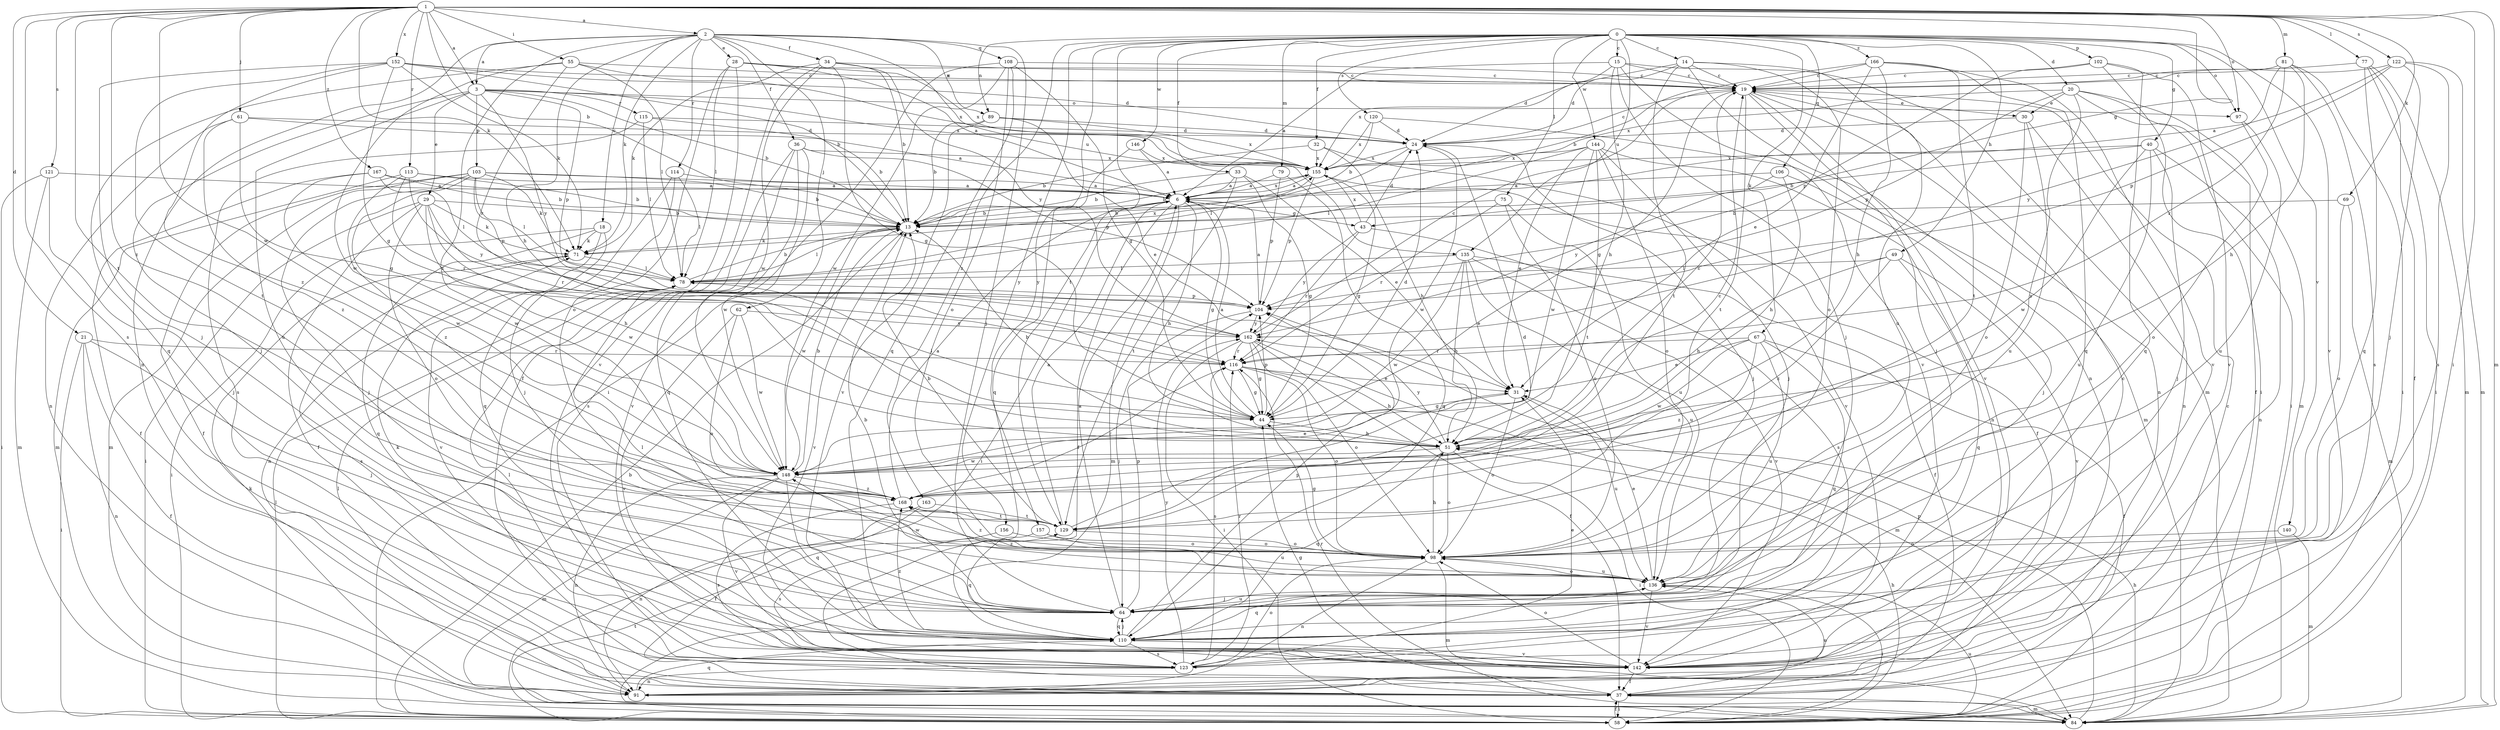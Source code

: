 strict digraph  {
0;
1;
2;
3;
6;
13;
14;
15;
18;
19;
20;
21;
24;
28;
29;
30;
31;
32;
33;
34;
36;
37;
40;
43;
44;
49;
51;
55;
58;
61;
62;
64;
67;
69;
71;
75;
77;
78;
79;
81;
84;
89;
91;
97;
98;
102;
103;
104;
106;
108;
110;
113;
114;
115;
116;
120;
121;
122;
123;
129;
135;
136;
140;
142;
144;
146;
148;
152;
155;
156;
157;
162;
163;
166;
167;
168;
0 -> 14  [label=c];
0 -> 15  [label=c];
0 -> 20  [label=d];
0 -> 32  [label=f];
0 -> 33  [label=f];
0 -> 40  [label=g];
0 -> 49  [label=h];
0 -> 67  [label=k];
0 -> 75  [label=l];
0 -> 79  [label=m];
0 -> 89  [label=n];
0 -> 97  [label=o];
0 -> 102  [label=p];
0 -> 106  [label=q];
0 -> 120  [label=s];
0 -> 129  [label=t];
0 -> 135  [label=u];
0 -> 140  [label=v];
0 -> 142  [label=v];
0 -> 144  [label=w];
0 -> 146  [label=w];
0 -> 156  [label=y];
0 -> 157  [label=y];
0 -> 163  [label=z];
0 -> 166  [label=z];
1 -> 2  [label=a];
1 -> 3  [label=a];
1 -> 13  [label=b];
1 -> 21  [label=d];
1 -> 43  [label=g];
1 -> 55  [label=i];
1 -> 58  [label=i];
1 -> 61  [label=j];
1 -> 69  [label=k];
1 -> 71  [label=k];
1 -> 77  [label=l];
1 -> 81  [label=m];
1 -> 84  [label=m];
1 -> 97  [label=o];
1 -> 113  [label=r];
1 -> 121  [label=s];
1 -> 122  [label=s];
1 -> 123  [label=s];
1 -> 129  [label=t];
1 -> 148  [label=w];
1 -> 152  [label=x];
1 -> 167  [label=z];
1 -> 168  [label=z];
2 -> 3  [label=a];
2 -> 18  [label=c];
2 -> 28  [label=e];
2 -> 34  [label=f];
2 -> 36  [label=f];
2 -> 51  [label=h];
2 -> 62  [label=j];
2 -> 64  [label=j];
2 -> 71  [label=k];
2 -> 89  [label=n];
2 -> 91  [label=n];
2 -> 108  [label=q];
2 -> 114  [label=r];
2 -> 135  [label=u];
2 -> 168  [label=z];
3 -> 13  [label=b];
3 -> 29  [label=e];
3 -> 64  [label=j];
3 -> 97  [label=o];
3 -> 103  [label=p];
3 -> 104  [label=p];
3 -> 115  [label=r];
3 -> 136  [label=u];
3 -> 155  [label=x];
3 -> 162  [label=y];
6 -> 13  [label=b];
6 -> 37  [label=f];
6 -> 43  [label=g];
6 -> 44  [label=g];
6 -> 51  [label=h];
6 -> 58  [label=i];
6 -> 84  [label=m];
6 -> 155  [label=x];
13 -> 71  [label=k];
13 -> 78  [label=l];
13 -> 142  [label=v];
13 -> 148  [label=w];
14 -> 19  [label=c];
14 -> 24  [label=d];
14 -> 91  [label=n];
14 -> 98  [label=o];
14 -> 129  [label=t];
14 -> 136  [label=u];
14 -> 155  [label=x];
15 -> 6  [label=a];
15 -> 19  [label=c];
15 -> 24  [label=d];
15 -> 51  [label=h];
15 -> 64  [label=j];
15 -> 84  [label=m];
15 -> 142  [label=v];
18 -> 58  [label=i];
18 -> 71  [label=k];
18 -> 91  [label=n];
18 -> 110  [label=q];
18 -> 142  [label=v];
19 -> 30  [label=e];
19 -> 44  [label=g];
19 -> 64  [label=j];
19 -> 91  [label=n];
19 -> 129  [label=t];
19 -> 142  [label=v];
20 -> 30  [label=e];
20 -> 37  [label=f];
20 -> 58  [label=i];
20 -> 84  [label=m];
20 -> 104  [label=p];
20 -> 155  [label=x];
20 -> 168  [label=z];
21 -> 37  [label=f];
21 -> 58  [label=i];
21 -> 64  [label=j];
21 -> 91  [label=n];
21 -> 116  [label=r];
24 -> 19  [label=c];
24 -> 64  [label=j];
24 -> 78  [label=l];
24 -> 148  [label=w];
24 -> 155  [label=x];
28 -> 6  [label=a];
28 -> 19  [label=c];
28 -> 37  [label=f];
28 -> 78  [label=l];
28 -> 98  [label=o];
28 -> 155  [label=x];
29 -> 13  [label=b];
29 -> 37  [label=f];
29 -> 51  [label=h];
29 -> 58  [label=i];
29 -> 71  [label=k];
29 -> 98  [label=o];
29 -> 116  [label=r];
29 -> 148  [label=w];
30 -> 24  [label=d];
30 -> 91  [label=n];
30 -> 98  [label=o];
30 -> 136  [label=u];
31 -> 44  [label=g];
31 -> 98  [label=o];
31 -> 136  [label=u];
32 -> 13  [label=b];
32 -> 51  [label=h];
32 -> 142  [label=v];
32 -> 155  [label=x];
33 -> 6  [label=a];
33 -> 13  [label=b];
33 -> 31  [label=e];
33 -> 44  [label=g];
33 -> 129  [label=t];
34 -> 13  [label=b];
34 -> 19  [label=c];
34 -> 44  [label=g];
34 -> 71  [label=k];
34 -> 142  [label=v];
34 -> 148  [label=w];
34 -> 162  [label=y];
36 -> 104  [label=p];
36 -> 110  [label=q];
36 -> 123  [label=s];
36 -> 142  [label=v];
36 -> 148  [label=w];
36 -> 155  [label=x];
37 -> 44  [label=g];
37 -> 58  [label=i];
37 -> 84  [label=m];
37 -> 136  [label=u];
40 -> 13  [label=b];
40 -> 64  [label=j];
40 -> 91  [label=n];
40 -> 136  [label=u];
40 -> 148  [label=w];
40 -> 155  [label=x];
43 -> 24  [label=d];
43 -> 116  [label=r];
43 -> 123  [label=s];
43 -> 155  [label=x];
43 -> 162  [label=y];
44 -> 6  [label=a];
44 -> 24  [label=d];
44 -> 51  [label=h];
44 -> 78  [label=l];
44 -> 104  [label=p];
49 -> 51  [label=h];
49 -> 78  [label=l];
49 -> 110  [label=q];
49 -> 142  [label=v];
49 -> 168  [label=z];
51 -> 13  [label=b];
51 -> 19  [label=c];
51 -> 58  [label=i];
51 -> 98  [label=o];
51 -> 110  [label=q];
51 -> 148  [label=w];
51 -> 162  [label=y];
55 -> 19  [label=c];
55 -> 78  [label=l];
55 -> 110  [label=q];
55 -> 116  [label=r];
55 -> 148  [label=w];
55 -> 155  [label=x];
58 -> 13  [label=b];
58 -> 19  [label=c];
58 -> 37  [label=f];
58 -> 51  [label=h];
58 -> 78  [label=l];
58 -> 129  [label=t];
58 -> 136  [label=u];
61 -> 6  [label=a];
61 -> 24  [label=d];
61 -> 44  [label=g];
61 -> 91  [label=n];
61 -> 168  [label=z];
62 -> 98  [label=o];
62 -> 142  [label=v];
62 -> 148  [label=w];
62 -> 162  [label=y];
64 -> 6  [label=a];
64 -> 13  [label=b];
64 -> 78  [label=l];
64 -> 104  [label=p];
64 -> 110  [label=q];
64 -> 136  [label=u];
67 -> 31  [label=e];
67 -> 37  [label=f];
67 -> 110  [label=q];
67 -> 116  [label=r];
67 -> 136  [label=u];
67 -> 148  [label=w];
67 -> 168  [label=z];
69 -> 13  [label=b];
69 -> 84  [label=m];
69 -> 98  [label=o];
71 -> 78  [label=l];
71 -> 123  [label=s];
71 -> 155  [label=x];
75 -> 13  [label=b];
75 -> 98  [label=o];
75 -> 116  [label=r];
75 -> 136  [label=u];
77 -> 19  [label=c];
77 -> 37  [label=f];
77 -> 58  [label=i];
77 -> 84  [label=m];
77 -> 110  [label=q];
78 -> 13  [label=b];
78 -> 104  [label=p];
79 -> 6  [label=a];
79 -> 104  [label=p];
79 -> 110  [label=q];
81 -> 19  [label=c];
81 -> 51  [label=h];
81 -> 58  [label=i];
81 -> 116  [label=r];
81 -> 123  [label=s];
81 -> 162  [label=y];
84 -> 51  [label=h];
84 -> 71  [label=k];
84 -> 104  [label=p];
84 -> 116  [label=r];
89 -> 13  [label=b];
89 -> 24  [label=d];
89 -> 31  [label=e];
89 -> 142  [label=v];
89 -> 155  [label=x];
91 -> 78  [label=l];
91 -> 110  [label=q];
97 -> 98  [label=o];
97 -> 136  [label=u];
98 -> 44  [label=g];
98 -> 51  [label=h];
98 -> 84  [label=m];
98 -> 91  [label=n];
98 -> 136  [label=u];
98 -> 168  [label=z];
102 -> 19  [label=c];
102 -> 58  [label=i];
102 -> 104  [label=p];
102 -> 110  [label=q];
102 -> 142  [label=v];
103 -> 6  [label=a];
103 -> 13  [label=b];
103 -> 37  [label=f];
103 -> 64  [label=j];
103 -> 71  [label=k];
103 -> 78  [label=l];
103 -> 84  [label=m];
103 -> 104  [label=p];
103 -> 148  [label=w];
104 -> 6  [label=a];
104 -> 64  [label=j];
104 -> 162  [label=y];
106 -> 6  [label=a];
106 -> 51  [label=h];
106 -> 64  [label=j];
106 -> 162  [label=y];
108 -> 19  [label=c];
108 -> 44  [label=g];
108 -> 58  [label=i];
108 -> 98  [label=o];
108 -> 110  [label=q];
108 -> 148  [label=w];
110 -> 64  [label=j];
110 -> 71  [label=k];
110 -> 104  [label=p];
110 -> 123  [label=s];
110 -> 142  [label=v];
110 -> 168  [label=z];
113 -> 6  [label=a];
113 -> 13  [label=b];
113 -> 84  [label=m];
113 -> 116  [label=r];
113 -> 162  [label=y];
113 -> 168  [label=z];
114 -> 6  [label=a];
114 -> 64  [label=j];
114 -> 78  [label=l];
114 -> 110  [label=q];
115 -> 13  [label=b];
115 -> 24  [label=d];
115 -> 78  [label=l];
115 -> 123  [label=s];
116 -> 31  [label=e];
116 -> 44  [label=g];
116 -> 51  [label=h];
116 -> 98  [label=o];
116 -> 123  [label=s];
120 -> 13  [label=b];
120 -> 24  [label=d];
120 -> 84  [label=m];
120 -> 155  [label=x];
121 -> 6  [label=a];
121 -> 58  [label=i];
121 -> 64  [label=j];
121 -> 84  [label=m];
122 -> 6  [label=a];
122 -> 19  [label=c];
122 -> 64  [label=j];
122 -> 84  [label=m];
122 -> 104  [label=p];
122 -> 123  [label=s];
123 -> 31  [label=e];
123 -> 91  [label=n];
123 -> 98  [label=o];
123 -> 116  [label=r];
123 -> 162  [label=y];
129 -> 6  [label=a];
129 -> 13  [label=b];
129 -> 24  [label=d];
129 -> 98  [label=o];
135 -> 31  [label=e];
135 -> 37  [label=f];
135 -> 51  [label=h];
135 -> 78  [label=l];
135 -> 136  [label=u];
135 -> 142  [label=v];
135 -> 148  [label=w];
136 -> 31  [label=e];
136 -> 58  [label=i];
136 -> 64  [label=j];
136 -> 98  [label=o];
136 -> 110  [label=q];
136 -> 142  [label=v];
136 -> 148  [label=w];
136 -> 168  [label=z];
140 -> 84  [label=m];
140 -> 98  [label=o];
142 -> 19  [label=c];
142 -> 37  [label=f];
142 -> 78  [label=l];
142 -> 98  [label=o];
144 -> 31  [label=e];
144 -> 64  [label=j];
144 -> 78  [label=l];
144 -> 91  [label=n];
144 -> 98  [label=o];
144 -> 129  [label=t];
144 -> 148  [label=w];
144 -> 155  [label=x];
146 -> 6  [label=a];
146 -> 110  [label=q];
146 -> 155  [label=x];
148 -> 13  [label=b];
148 -> 31  [label=e];
148 -> 84  [label=m];
148 -> 91  [label=n];
148 -> 110  [label=q];
148 -> 142  [label=v];
148 -> 168  [label=z];
152 -> 13  [label=b];
152 -> 19  [label=c];
152 -> 24  [label=d];
152 -> 44  [label=g];
152 -> 64  [label=j];
152 -> 71  [label=k];
152 -> 129  [label=t];
152 -> 168  [label=z];
155 -> 6  [label=a];
155 -> 13  [label=b];
155 -> 37  [label=f];
155 -> 44  [label=g];
155 -> 104  [label=p];
156 -> 98  [label=o];
156 -> 123  [label=s];
157 -> 98  [label=o];
157 -> 110  [label=q];
157 -> 136  [label=u];
162 -> 19  [label=c];
162 -> 37  [label=f];
162 -> 44  [label=g];
162 -> 58  [label=i];
162 -> 84  [label=m];
162 -> 98  [label=o];
162 -> 116  [label=r];
163 -> 37  [label=f];
163 -> 91  [label=n];
163 -> 129  [label=t];
166 -> 13  [label=b];
166 -> 19  [label=c];
166 -> 31  [label=e];
166 -> 51  [label=h];
166 -> 110  [label=q];
166 -> 129  [label=t];
166 -> 142  [label=v];
167 -> 6  [label=a];
167 -> 13  [label=b];
167 -> 37  [label=f];
167 -> 78  [label=l];
167 -> 148  [label=w];
168 -> 6  [label=a];
168 -> 19  [label=c];
168 -> 116  [label=r];
168 -> 123  [label=s];
168 -> 129  [label=t];
}
